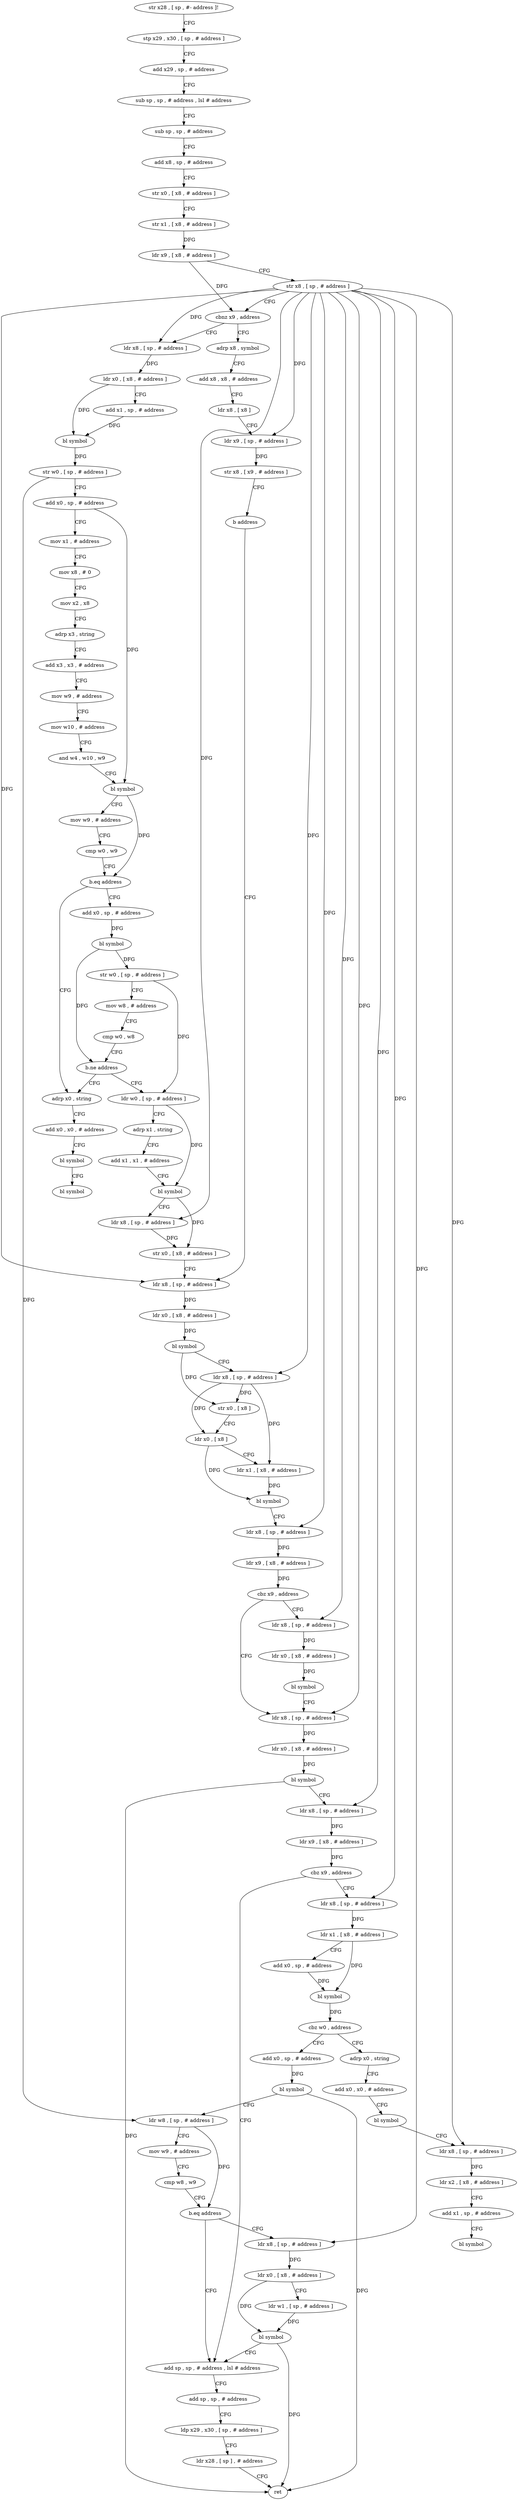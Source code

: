 digraph "func" {
"4215280" [label = "str x28 , [ sp , #- address ]!" ]
"4215284" [label = "stp x29 , x30 , [ sp , # address ]" ]
"4215288" [label = "add x29 , sp , # address" ]
"4215292" [label = "sub sp , sp , # address , lsl # address" ]
"4215296" [label = "sub sp , sp , # address" ]
"4215300" [label = "add x8 , sp , # address" ]
"4215304" [label = "str x0 , [ x8 , # address ]" ]
"4215308" [label = "str x1 , [ x8 , # address ]" ]
"4215312" [label = "ldr x9 , [ x8 , # address ]" ]
"4215316" [label = "str x8 , [ sp , # address ]" ]
"4215320" [label = "cbnz x9 , address" ]
"4215348" [label = "ldr x8 , [ sp , # address ]" ]
"4215324" [label = "adrp x8 , symbol" ]
"4215352" [label = "ldr x0 , [ x8 , # address ]" ]
"4215356" [label = "add x1 , sp , # address" ]
"4215360" [label = "bl symbol" ]
"4215364" [label = "str w0 , [ sp , # address ]" ]
"4215368" [label = "add x0 , sp , # address" ]
"4215372" [label = "mov x1 , # address" ]
"4215376" [label = "mov x8 , # 0" ]
"4215380" [label = "mov x2 , x8" ]
"4215384" [label = "adrp x3 , string" ]
"4215388" [label = "add x3 , x3 , # address" ]
"4215392" [label = "mov w9 , # address" ]
"4215396" [label = "mov w10 , # address" ]
"4215400" [label = "and w4 , w10 , w9" ]
"4215404" [label = "bl symbol" ]
"4215408" [label = "mov w9 , # address" ]
"4215412" [label = "cmp w0 , w9" ]
"4215416" [label = "b.eq address" ]
"4215444" [label = "adrp x0 , string" ]
"4215420" [label = "add x0 , sp , # address" ]
"4215328" [label = "add x8 , x8 , # address" ]
"4215332" [label = "ldr x8 , [ x8 ]" ]
"4215336" [label = "ldr x9 , [ sp , # address ]" ]
"4215340" [label = "str x8 , [ x9 , # address ]" ]
"4215344" [label = "b address" ]
"4215484" [label = "ldr x8 , [ sp , # address ]" ]
"4215448" [label = "add x0 , x0 , # address" ]
"4215452" [label = "bl symbol" ]
"4215456" [label = "bl symbol" ]
"4215424" [label = "bl symbol" ]
"4215428" [label = "str w0 , [ sp , # address ]" ]
"4215432" [label = "mov w8 , # address" ]
"4215436" [label = "cmp w0 , w8" ]
"4215440" [label = "b.ne address" ]
"4215460" [label = "ldr w0 , [ sp , # address ]" ]
"4215488" [label = "ldr x0 , [ x8 , # address ]" ]
"4215492" [label = "bl symbol" ]
"4215496" [label = "ldr x8 , [ sp , # address ]" ]
"4215500" [label = "str x0 , [ x8 ]" ]
"4215504" [label = "ldr x0 , [ x8 ]" ]
"4215508" [label = "ldr x1 , [ x8 , # address ]" ]
"4215512" [label = "bl symbol" ]
"4215516" [label = "ldr x8 , [ sp , # address ]" ]
"4215520" [label = "ldr x9 , [ x8 , # address ]" ]
"4215524" [label = "cbz x9 , address" ]
"4215540" [label = "ldr x8 , [ sp , # address ]" ]
"4215528" [label = "ldr x8 , [ sp , # address ]" ]
"4215464" [label = "adrp x1 , string" ]
"4215468" [label = "add x1 , x1 , # address" ]
"4215472" [label = "bl symbol" ]
"4215476" [label = "ldr x8 , [ sp , # address ]" ]
"4215480" [label = "str x0 , [ x8 , # address ]" ]
"4215544" [label = "ldr x0 , [ x8 , # address ]" ]
"4215548" [label = "bl symbol" ]
"4215552" [label = "ldr x8 , [ sp , # address ]" ]
"4215556" [label = "ldr x9 , [ x8 , # address ]" ]
"4215560" [label = "cbz x9 , address" ]
"4215652" [label = "add sp , sp , # address , lsl # address" ]
"4215564" [label = "ldr x8 , [ sp , # address ]" ]
"4215532" [label = "ldr x0 , [ x8 , # address ]" ]
"4215536" [label = "bl symbol" ]
"4215656" [label = "add sp , sp , # address" ]
"4215660" [label = "ldp x29 , x30 , [ sp , # address ]" ]
"4215664" [label = "ldr x28 , [ sp ] , # address" ]
"4215668" [label = "ret" ]
"4215568" [label = "ldr x1 , [ x8 , # address ]" ]
"4215572" [label = "add x0 , sp , # address" ]
"4215576" [label = "bl symbol" ]
"4215580" [label = "cbz w0 , address" ]
"4215612" [label = "add x0 , sp , # address" ]
"4215584" [label = "adrp x0 , string" ]
"4215616" [label = "bl symbol" ]
"4215620" [label = "ldr w8 , [ sp , # address ]" ]
"4215624" [label = "mov w9 , # address" ]
"4215628" [label = "cmp w8 , w9" ]
"4215632" [label = "b.eq address" ]
"4215636" [label = "ldr x8 , [ sp , # address ]" ]
"4215588" [label = "add x0 , x0 , # address" ]
"4215592" [label = "bl symbol" ]
"4215596" [label = "ldr x8 , [ sp , # address ]" ]
"4215600" [label = "ldr x2 , [ x8 , # address ]" ]
"4215604" [label = "add x1 , sp , # address" ]
"4215608" [label = "bl symbol" ]
"4215640" [label = "ldr x0 , [ x8 , # address ]" ]
"4215644" [label = "ldr w1 , [ sp , # address ]" ]
"4215648" [label = "bl symbol" ]
"4215280" -> "4215284" [ label = "CFG" ]
"4215284" -> "4215288" [ label = "CFG" ]
"4215288" -> "4215292" [ label = "CFG" ]
"4215292" -> "4215296" [ label = "CFG" ]
"4215296" -> "4215300" [ label = "CFG" ]
"4215300" -> "4215304" [ label = "CFG" ]
"4215304" -> "4215308" [ label = "CFG" ]
"4215308" -> "4215312" [ label = "DFG" ]
"4215312" -> "4215316" [ label = "CFG" ]
"4215312" -> "4215320" [ label = "DFG" ]
"4215316" -> "4215320" [ label = "CFG" ]
"4215316" -> "4215348" [ label = "DFG" ]
"4215316" -> "4215336" [ label = "DFG" ]
"4215316" -> "4215484" [ label = "DFG" ]
"4215316" -> "4215496" [ label = "DFG" ]
"4215316" -> "4215516" [ label = "DFG" ]
"4215316" -> "4215476" [ label = "DFG" ]
"4215316" -> "4215540" [ label = "DFG" ]
"4215316" -> "4215552" [ label = "DFG" ]
"4215316" -> "4215528" [ label = "DFG" ]
"4215316" -> "4215564" [ label = "DFG" ]
"4215316" -> "4215596" [ label = "DFG" ]
"4215316" -> "4215636" [ label = "DFG" ]
"4215320" -> "4215348" [ label = "CFG" ]
"4215320" -> "4215324" [ label = "CFG" ]
"4215348" -> "4215352" [ label = "DFG" ]
"4215324" -> "4215328" [ label = "CFG" ]
"4215352" -> "4215356" [ label = "CFG" ]
"4215352" -> "4215360" [ label = "DFG" ]
"4215356" -> "4215360" [ label = "DFG" ]
"4215360" -> "4215364" [ label = "DFG" ]
"4215364" -> "4215368" [ label = "CFG" ]
"4215364" -> "4215620" [ label = "DFG" ]
"4215368" -> "4215372" [ label = "CFG" ]
"4215368" -> "4215404" [ label = "DFG" ]
"4215372" -> "4215376" [ label = "CFG" ]
"4215376" -> "4215380" [ label = "CFG" ]
"4215380" -> "4215384" [ label = "CFG" ]
"4215384" -> "4215388" [ label = "CFG" ]
"4215388" -> "4215392" [ label = "CFG" ]
"4215392" -> "4215396" [ label = "CFG" ]
"4215396" -> "4215400" [ label = "CFG" ]
"4215400" -> "4215404" [ label = "CFG" ]
"4215404" -> "4215408" [ label = "CFG" ]
"4215404" -> "4215416" [ label = "DFG" ]
"4215408" -> "4215412" [ label = "CFG" ]
"4215412" -> "4215416" [ label = "CFG" ]
"4215416" -> "4215444" [ label = "CFG" ]
"4215416" -> "4215420" [ label = "CFG" ]
"4215444" -> "4215448" [ label = "CFG" ]
"4215420" -> "4215424" [ label = "DFG" ]
"4215328" -> "4215332" [ label = "CFG" ]
"4215332" -> "4215336" [ label = "CFG" ]
"4215336" -> "4215340" [ label = "DFG" ]
"4215340" -> "4215344" [ label = "CFG" ]
"4215344" -> "4215484" [ label = "CFG" ]
"4215484" -> "4215488" [ label = "DFG" ]
"4215448" -> "4215452" [ label = "CFG" ]
"4215452" -> "4215456" [ label = "CFG" ]
"4215424" -> "4215428" [ label = "DFG" ]
"4215424" -> "4215440" [ label = "DFG" ]
"4215428" -> "4215432" [ label = "CFG" ]
"4215428" -> "4215460" [ label = "DFG" ]
"4215432" -> "4215436" [ label = "CFG" ]
"4215436" -> "4215440" [ label = "CFG" ]
"4215440" -> "4215460" [ label = "CFG" ]
"4215440" -> "4215444" [ label = "CFG" ]
"4215460" -> "4215464" [ label = "CFG" ]
"4215460" -> "4215472" [ label = "DFG" ]
"4215488" -> "4215492" [ label = "DFG" ]
"4215492" -> "4215496" [ label = "CFG" ]
"4215492" -> "4215500" [ label = "DFG" ]
"4215496" -> "4215500" [ label = "DFG" ]
"4215496" -> "4215504" [ label = "DFG" ]
"4215496" -> "4215508" [ label = "DFG" ]
"4215500" -> "4215504" [ label = "CFG" ]
"4215504" -> "4215508" [ label = "CFG" ]
"4215504" -> "4215512" [ label = "DFG" ]
"4215508" -> "4215512" [ label = "DFG" ]
"4215512" -> "4215516" [ label = "CFG" ]
"4215516" -> "4215520" [ label = "DFG" ]
"4215520" -> "4215524" [ label = "DFG" ]
"4215524" -> "4215540" [ label = "CFG" ]
"4215524" -> "4215528" [ label = "CFG" ]
"4215540" -> "4215544" [ label = "DFG" ]
"4215528" -> "4215532" [ label = "DFG" ]
"4215464" -> "4215468" [ label = "CFG" ]
"4215468" -> "4215472" [ label = "CFG" ]
"4215472" -> "4215476" [ label = "CFG" ]
"4215472" -> "4215480" [ label = "DFG" ]
"4215476" -> "4215480" [ label = "DFG" ]
"4215480" -> "4215484" [ label = "CFG" ]
"4215544" -> "4215548" [ label = "DFG" ]
"4215548" -> "4215552" [ label = "CFG" ]
"4215548" -> "4215668" [ label = "DFG" ]
"4215552" -> "4215556" [ label = "DFG" ]
"4215556" -> "4215560" [ label = "DFG" ]
"4215560" -> "4215652" [ label = "CFG" ]
"4215560" -> "4215564" [ label = "CFG" ]
"4215652" -> "4215656" [ label = "CFG" ]
"4215564" -> "4215568" [ label = "DFG" ]
"4215532" -> "4215536" [ label = "DFG" ]
"4215536" -> "4215540" [ label = "CFG" ]
"4215656" -> "4215660" [ label = "CFG" ]
"4215660" -> "4215664" [ label = "CFG" ]
"4215664" -> "4215668" [ label = "CFG" ]
"4215568" -> "4215572" [ label = "CFG" ]
"4215568" -> "4215576" [ label = "DFG" ]
"4215572" -> "4215576" [ label = "DFG" ]
"4215576" -> "4215580" [ label = "DFG" ]
"4215580" -> "4215612" [ label = "CFG" ]
"4215580" -> "4215584" [ label = "CFG" ]
"4215612" -> "4215616" [ label = "DFG" ]
"4215584" -> "4215588" [ label = "CFG" ]
"4215616" -> "4215620" [ label = "CFG" ]
"4215616" -> "4215668" [ label = "DFG" ]
"4215620" -> "4215624" [ label = "CFG" ]
"4215620" -> "4215632" [ label = "DFG" ]
"4215624" -> "4215628" [ label = "CFG" ]
"4215628" -> "4215632" [ label = "CFG" ]
"4215632" -> "4215652" [ label = "CFG" ]
"4215632" -> "4215636" [ label = "CFG" ]
"4215636" -> "4215640" [ label = "DFG" ]
"4215588" -> "4215592" [ label = "CFG" ]
"4215592" -> "4215596" [ label = "CFG" ]
"4215596" -> "4215600" [ label = "DFG" ]
"4215600" -> "4215604" [ label = "CFG" ]
"4215604" -> "4215608" [ label = "CFG" ]
"4215640" -> "4215644" [ label = "CFG" ]
"4215640" -> "4215648" [ label = "DFG" ]
"4215644" -> "4215648" [ label = "DFG" ]
"4215648" -> "4215652" [ label = "CFG" ]
"4215648" -> "4215668" [ label = "DFG" ]
}
